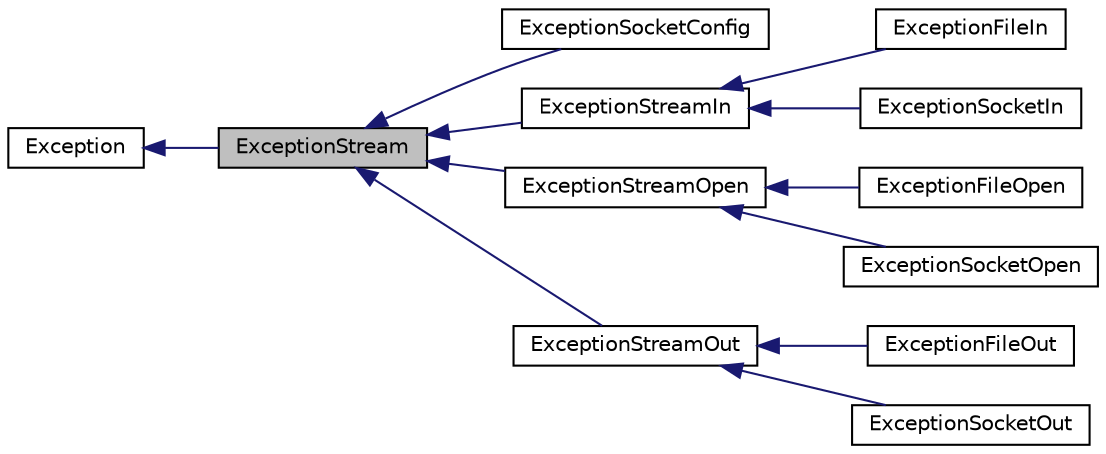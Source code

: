 digraph "ExceptionStream"
{
  edge [fontname="Helvetica",fontsize="10",labelfontname="Helvetica",labelfontsize="10"];
  node [fontname="Helvetica",fontsize="10",shape=record];
  rankdir="LR";
  Node1 [label="ExceptionStream",height=0.2,width=0.4,color="black", fillcolor="grey75", style="filled", fontcolor="black"];
  Node2 -> Node1 [dir="back",color="midnightblue",fontsize="10",style="solid",fontname="Helvetica"];
  Node2 [label="Exception",height=0.2,width=0.4,color="black", fillcolor="white", style="filled",URL="$classevo_1_1_exception.html",tooltip="Evo base exception class. "];
  Node1 -> Node3 [dir="back",color="midnightblue",fontsize="10",style="solid",fontname="Helvetica"];
  Node3 [label="ExceptionSocketConfig",height=0.2,width=0.4,color="black", fillcolor="white", style="filled",URL="$classevo_1_1_exception_socket_config.html",tooltip="Socket config exception for getopt() or setopt() errors, see Exception. "];
  Node1 -> Node4 [dir="back",color="midnightblue",fontsize="10",style="solid",fontname="Helvetica"];
  Node4 [label="ExceptionStreamIn",height=0.2,width=0.4,color="black", fillcolor="white", style="filled",URL="$classevo_1_1_exception_stream_in.html",tooltip="Input stream exception for stream read errors, see Exception. "];
  Node4 -> Node5 [dir="back",color="midnightblue",fontsize="10",style="solid",fontname="Helvetica"];
  Node5 [label="ExceptionFileIn",height=0.2,width=0.4,color="black", fillcolor="white", style="filled",URL="$classevo_1_1_exception_file_in.html",tooltip="File input stream exception for file read errors, see Exception. "];
  Node4 -> Node6 [dir="back",color="midnightblue",fontsize="10",style="solid",fontname="Helvetica"];
  Node6 [label="ExceptionSocketIn",height=0.2,width=0.4,color="black", fillcolor="white", style="filled",URL="$classevo_1_1_exception_socket_in.html",tooltip="Socket input stream exception for socket read errors, see Exception. "];
  Node1 -> Node7 [dir="back",color="midnightblue",fontsize="10",style="solid",fontname="Helvetica"];
  Node7 [label="ExceptionStreamOpen",height=0.2,width=0.4,color="black", fillcolor="white", style="filled",URL="$classevo_1_1_exception_stream_open.html",tooltip="Stream open exception for errors opening a stream, see Exception. "];
  Node7 -> Node8 [dir="back",color="midnightblue",fontsize="10",style="solid",fontname="Helvetica"];
  Node8 [label="ExceptionFileOpen",height=0.2,width=0.4,color="black", fillcolor="white", style="filled",URL="$classevo_1_1_exception_file_open.html",tooltip="File open exception for errors opening a file, see Exception. "];
  Node7 -> Node9 [dir="back",color="midnightblue",fontsize="10",style="solid",fontname="Helvetica"];
  Node9 [label="ExceptionSocketOpen",height=0.2,width=0.4,color="black", fillcolor="white", style="filled",URL="$classevo_1_1_exception_socket_open.html",tooltip="Socket open exception for socket connect/bind/listen errors, see Exception. "];
  Node1 -> Node10 [dir="back",color="midnightblue",fontsize="10",style="solid",fontname="Helvetica"];
  Node10 [label="ExceptionStreamOut",height=0.2,width=0.4,color="black", fillcolor="white", style="filled",URL="$classevo_1_1_exception_stream_out.html",tooltip="Output stream exception for stream write errors, see Exception. "];
  Node10 -> Node11 [dir="back",color="midnightblue",fontsize="10",style="solid",fontname="Helvetica"];
  Node11 [label="ExceptionFileOut",height=0.2,width=0.4,color="black", fillcolor="white", style="filled",URL="$classevo_1_1_exception_file_out.html",tooltip="File output stream exception for file write errors, see Exception. "];
  Node10 -> Node12 [dir="back",color="midnightblue",fontsize="10",style="solid",fontname="Helvetica"];
  Node12 [label="ExceptionSocketOut",height=0.2,width=0.4,color="black", fillcolor="white", style="filled",URL="$classevo_1_1_exception_socket_out.html",tooltip="Socket output stream exception for socket write errors, see Exception. "];
}
